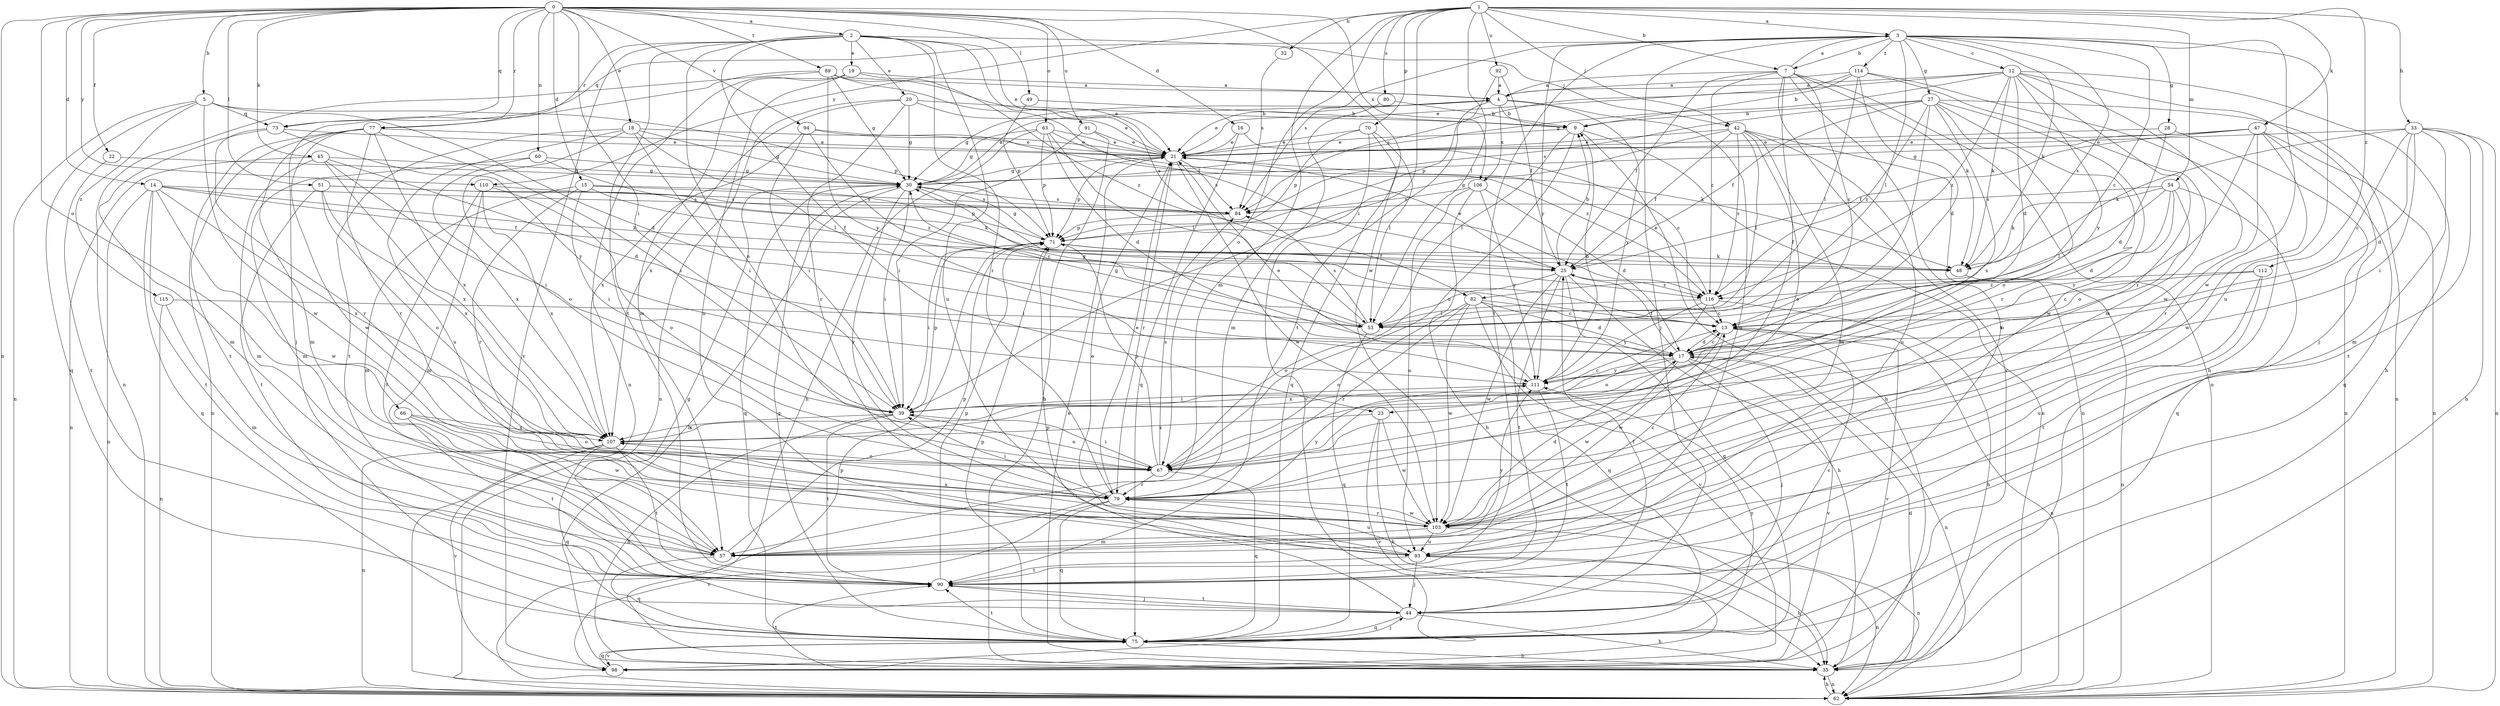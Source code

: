 strict digraph  {
0;
1;
2;
3;
4;
5;
7;
9;
12;
13;
14;
15;
16;
17;
18;
19;
20;
21;
22;
23;
25;
27;
28;
30;
32;
33;
35;
39;
42;
44;
45;
47;
48;
49;
51;
53;
54;
57;
60;
62;
63;
66;
67;
70;
71;
73;
75;
77;
79;
80;
82;
84;
89;
90;
91;
92;
93;
94;
98;
103;
106;
107;
110;
111;
112;
114;
115;
116;
0 -> 2  [label=a];
0 -> 5  [label=b];
0 -> 14  [label=d];
0 -> 15  [label=d];
0 -> 16  [label=d];
0 -> 18  [label=e];
0 -> 22  [label=f];
0 -> 39  [label=i];
0 -> 45  [label=k];
0 -> 49  [label=l];
0 -> 51  [label=l];
0 -> 60  [label=n];
0 -> 62  [label=n];
0 -> 63  [label=o];
0 -> 66  [label=o];
0 -> 73  [label=q];
0 -> 77  [label=r];
0 -> 89  [label=t];
0 -> 91  [label=u];
0 -> 94  [label=v];
0 -> 103  [label=w];
0 -> 106  [label=x];
0 -> 110  [label=y];
1 -> 3  [label=a];
1 -> 7  [label=b];
1 -> 32  [label=h];
1 -> 33  [label=h];
1 -> 39  [label=i];
1 -> 42  [label=j];
1 -> 47  [label=k];
1 -> 53  [label=l];
1 -> 54  [label=m];
1 -> 57  [label=m];
1 -> 67  [label=o];
1 -> 70  [label=p];
1 -> 80  [label=s];
1 -> 92  [label=u];
1 -> 110  [label=y];
1 -> 112  [label=z];
2 -> 19  [label=e];
2 -> 20  [label=e];
2 -> 21  [label=e];
2 -> 23  [label=f];
2 -> 42  [label=j];
2 -> 67  [label=o];
2 -> 77  [label=r];
2 -> 79  [label=r];
2 -> 82  [label=s];
2 -> 90  [label=t];
2 -> 93  [label=u];
2 -> 98  [label=v];
3 -> 7  [label=b];
3 -> 12  [label=c];
3 -> 13  [label=c];
3 -> 27  [label=g];
3 -> 28  [label=g];
3 -> 44  [label=j];
3 -> 48  [label=k];
3 -> 53  [label=l];
3 -> 73  [label=q];
3 -> 82  [label=s];
3 -> 84  [label=s];
3 -> 90  [label=t];
3 -> 93  [label=u];
3 -> 103  [label=w];
3 -> 111  [label=y];
3 -> 114  [label=z];
4 -> 9  [label=b];
4 -> 21  [label=e];
4 -> 30  [label=g];
4 -> 71  [label=p];
4 -> 93  [label=u];
4 -> 106  [label=x];
4 -> 111  [label=y];
5 -> 17  [label=d];
5 -> 62  [label=n];
5 -> 71  [label=p];
5 -> 73  [label=q];
5 -> 75  [label=q];
5 -> 103  [label=w];
5 -> 115  [label=z];
7 -> 3  [label=a];
7 -> 4  [label=a];
7 -> 13  [label=c];
7 -> 23  [label=f];
7 -> 25  [label=f];
7 -> 48  [label=k];
7 -> 62  [label=n];
7 -> 90  [label=t];
7 -> 98  [label=v];
7 -> 116  [label=z];
9 -> 21  [label=e];
9 -> 35  [label=h];
9 -> 53  [label=l];
9 -> 62  [label=n];
9 -> 67  [label=o];
12 -> 4  [label=a];
12 -> 17  [label=d];
12 -> 21  [label=e];
12 -> 30  [label=g];
12 -> 35  [label=h];
12 -> 44  [label=j];
12 -> 48  [label=k];
12 -> 79  [label=r];
12 -> 103  [label=w];
12 -> 111  [label=y];
12 -> 116  [label=z];
13 -> 17  [label=d];
13 -> 62  [label=n];
13 -> 98  [label=v];
13 -> 103  [label=w];
14 -> 25  [label=f];
14 -> 48  [label=k];
14 -> 62  [label=n];
14 -> 75  [label=q];
14 -> 84  [label=s];
14 -> 90  [label=t];
14 -> 103  [label=w];
14 -> 107  [label=x];
15 -> 13  [label=c];
15 -> 39  [label=i];
15 -> 57  [label=m];
15 -> 71  [label=p];
15 -> 79  [label=r];
15 -> 84  [label=s];
16 -> 13  [label=c];
16 -> 21  [label=e];
16 -> 75  [label=q];
17 -> 13  [label=c];
17 -> 25  [label=f];
17 -> 30  [label=g];
17 -> 44  [label=j];
17 -> 62  [label=n];
17 -> 98  [label=v];
17 -> 103  [label=w];
17 -> 107  [label=x];
17 -> 111  [label=y];
18 -> 21  [label=e];
18 -> 30  [label=g];
18 -> 39  [label=i];
18 -> 53  [label=l];
18 -> 67  [label=o];
18 -> 90  [label=t];
18 -> 93  [label=u];
19 -> 4  [label=a];
19 -> 57  [label=m];
19 -> 62  [label=n];
19 -> 93  [label=u];
19 -> 116  [label=z];
20 -> 9  [label=b];
20 -> 21  [label=e];
20 -> 30  [label=g];
20 -> 62  [label=n];
20 -> 79  [label=r];
20 -> 107  [label=x];
21 -> 30  [label=g];
21 -> 71  [label=p];
21 -> 79  [label=r];
21 -> 84  [label=s];
21 -> 103  [label=w];
22 -> 30  [label=g];
22 -> 90  [label=t];
23 -> 35  [label=h];
23 -> 98  [label=v];
23 -> 103  [label=w];
23 -> 107  [label=x];
25 -> 9  [label=b];
25 -> 21  [label=e];
25 -> 35  [label=h];
25 -> 67  [label=o];
25 -> 75  [label=q];
25 -> 90  [label=t];
25 -> 103  [label=w];
25 -> 116  [label=z];
27 -> 9  [label=b];
27 -> 25  [label=f];
27 -> 53  [label=l];
27 -> 62  [label=n];
27 -> 67  [label=o];
27 -> 79  [label=r];
27 -> 84  [label=s];
27 -> 103  [label=w];
27 -> 107  [label=x];
27 -> 116  [label=z];
28 -> 17  [label=d];
28 -> 21  [label=e];
28 -> 62  [label=n];
30 -> 4  [label=a];
30 -> 13  [label=c];
30 -> 35  [label=h];
30 -> 39  [label=i];
30 -> 75  [label=q];
30 -> 79  [label=r];
30 -> 84  [label=s];
32 -> 84  [label=s];
33 -> 13  [label=c];
33 -> 17  [label=d];
33 -> 21  [label=e];
33 -> 35  [label=h];
33 -> 39  [label=i];
33 -> 48  [label=k];
33 -> 57  [label=m];
33 -> 62  [label=n];
33 -> 90  [label=t];
35 -> 17  [label=d];
35 -> 21  [label=e];
35 -> 62  [label=n];
35 -> 90  [label=t];
39 -> 13  [label=c];
39 -> 35  [label=h];
39 -> 67  [label=o];
39 -> 71  [label=p];
39 -> 90  [label=t];
39 -> 107  [label=x];
42 -> 21  [label=e];
42 -> 25  [label=f];
42 -> 53  [label=l];
42 -> 57  [label=m];
42 -> 62  [label=n];
42 -> 67  [label=o];
42 -> 71  [label=p];
42 -> 93  [label=u];
42 -> 116  [label=z];
44 -> 13  [label=c];
44 -> 25  [label=f];
44 -> 30  [label=g];
44 -> 35  [label=h];
44 -> 71  [label=p];
44 -> 75  [label=q];
44 -> 90  [label=t];
45 -> 17  [label=d];
45 -> 30  [label=g];
45 -> 39  [label=i];
45 -> 57  [label=m];
45 -> 62  [label=n];
45 -> 107  [label=x];
47 -> 21  [label=e];
47 -> 25  [label=f];
47 -> 30  [label=g];
47 -> 62  [label=n];
47 -> 67  [label=o];
47 -> 75  [label=q];
47 -> 79  [label=r];
47 -> 103  [label=w];
48 -> 62  [label=n];
49 -> 9  [label=b];
49 -> 71  [label=p];
51 -> 48  [label=k];
51 -> 67  [label=o];
51 -> 84  [label=s];
51 -> 90  [label=t];
51 -> 107  [label=x];
53 -> 30  [label=g];
53 -> 75  [label=q];
53 -> 84  [label=s];
54 -> 17  [label=d];
54 -> 48  [label=k];
54 -> 53  [label=l];
54 -> 67  [label=o];
54 -> 75  [label=q];
54 -> 84  [label=s];
54 -> 111  [label=y];
57 -> 71  [label=p];
57 -> 75  [label=q];
57 -> 111  [label=y];
60 -> 30  [label=g];
60 -> 57  [label=m];
60 -> 107  [label=x];
60 -> 116  [label=z];
62 -> 35  [label=h];
62 -> 71  [label=p];
63 -> 17  [label=d];
63 -> 21  [label=e];
63 -> 30  [label=g];
63 -> 35  [label=h];
63 -> 53  [label=l];
63 -> 71  [label=p];
63 -> 116  [label=z];
66 -> 67  [label=o];
66 -> 90  [label=t];
66 -> 103  [label=w];
66 -> 107  [label=x];
67 -> 39  [label=i];
67 -> 71  [label=p];
67 -> 75  [label=q];
67 -> 79  [label=r];
67 -> 84  [label=s];
70 -> 21  [label=e];
70 -> 53  [label=l];
70 -> 71  [label=p];
70 -> 75  [label=q];
70 -> 98  [label=v];
71 -> 25  [label=f];
71 -> 30  [label=g];
71 -> 39  [label=i];
71 -> 48  [label=k];
73 -> 21  [label=e];
73 -> 57  [label=m];
73 -> 79  [label=r];
73 -> 111  [label=y];
75 -> 30  [label=g];
75 -> 35  [label=h];
75 -> 44  [label=j];
75 -> 71  [label=p];
75 -> 90  [label=t];
75 -> 98  [label=v];
75 -> 111  [label=y];
77 -> 21  [label=e];
77 -> 39  [label=i];
77 -> 57  [label=m];
77 -> 62  [label=n];
77 -> 79  [label=r];
77 -> 90  [label=t];
77 -> 103  [label=w];
77 -> 107  [label=x];
79 -> 21  [label=e];
79 -> 39  [label=i];
79 -> 75  [label=q];
79 -> 93  [label=u];
79 -> 98  [label=v];
79 -> 103  [label=w];
79 -> 111  [label=y];
80 -> 9  [label=b];
80 -> 57  [label=m];
82 -> 13  [label=c];
82 -> 17  [label=d];
82 -> 67  [label=o];
82 -> 75  [label=q];
82 -> 79  [label=r];
82 -> 98  [label=v];
82 -> 103  [label=w];
84 -> 71  [label=p];
89 -> 4  [label=a];
89 -> 21  [label=e];
89 -> 25  [label=f];
89 -> 30  [label=g];
89 -> 44  [label=j];
89 -> 62  [label=n];
89 -> 111  [label=y];
90 -> 44  [label=j];
90 -> 71  [label=p];
91 -> 21  [label=e];
91 -> 35  [label=h];
91 -> 39  [label=i];
92 -> 4  [label=a];
92 -> 25  [label=f];
92 -> 90  [label=t];
93 -> 21  [label=e];
93 -> 35  [label=h];
93 -> 44  [label=j];
93 -> 62  [label=n];
93 -> 90  [label=t];
94 -> 21  [label=e];
94 -> 39  [label=i];
94 -> 48  [label=k];
94 -> 53  [label=l];
94 -> 107  [label=x];
98 -> 75  [label=q];
103 -> 13  [label=c];
103 -> 17  [label=d];
103 -> 57  [label=m];
103 -> 62  [label=n];
103 -> 79  [label=r];
103 -> 93  [label=u];
103 -> 107  [label=x];
106 -> 17  [label=d];
106 -> 35  [label=h];
106 -> 84  [label=s];
106 -> 93  [label=u];
106 -> 111  [label=y];
107 -> 62  [label=n];
107 -> 67  [label=o];
107 -> 75  [label=q];
107 -> 90  [label=t];
107 -> 98  [label=v];
110 -> 57  [label=m];
110 -> 67  [label=o];
110 -> 84  [label=s];
110 -> 90  [label=t];
110 -> 107  [label=x];
111 -> 9  [label=b];
111 -> 21  [label=e];
111 -> 39  [label=i];
111 -> 90  [label=t];
112 -> 13  [label=c];
112 -> 90  [label=t];
112 -> 93  [label=u];
112 -> 116  [label=z];
114 -> 4  [label=a];
114 -> 9  [label=b];
114 -> 17  [label=d];
114 -> 35  [label=h];
114 -> 53  [label=l];
114 -> 57  [label=m];
114 -> 84  [label=s];
115 -> 53  [label=l];
115 -> 57  [label=m];
115 -> 62  [label=n];
116 -> 13  [label=c];
116 -> 21  [label=e];
116 -> 35  [label=h];
116 -> 53  [label=l];
116 -> 67  [label=o];
116 -> 111  [label=y];
}
